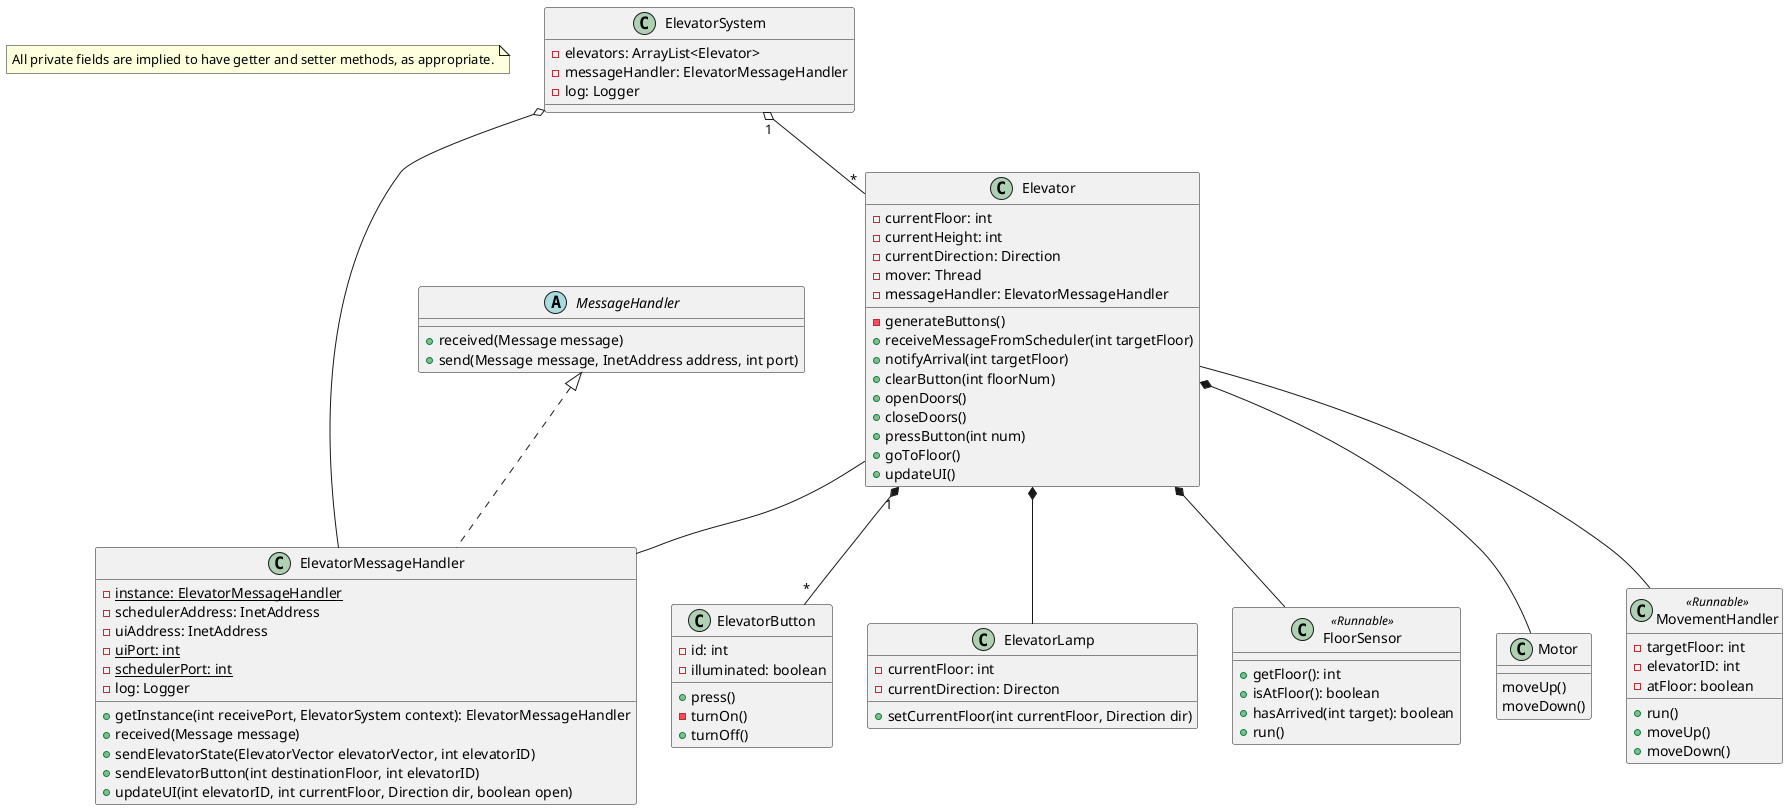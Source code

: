 @startuml

note "All private fields are implied to have getter and setter methods, as appropriate." as N1

class ElevatorSystem {
    -elevators: ArrayList<Elevator>
    -messageHandler: ElevatorMessageHandler
    -log: Logger
}

class Elevator {
    -currentFloor: int
    -currentHeight: int
    -currentDirection: Direction
    -mover: Thread
    -messageHandler: ElevatorMessageHandler

    -generateButtons()
    +receiveMessageFromScheduler(int targetFloor)
    +notifyArrival(int targetFloor)
    +clearButton(int floorNum)
    +openDoors()
    +closeDoors()
    +pressButton(int num)
    +goToFloor()
    +updateUI()
}

class ElevatorButton {
    -id: int
    -illuminated: boolean

    +press()
    -turnOn()
    +turnOff()
}

class ElevatorLamp {
    -currentFloor: int
    -currentDirection: Directon

    +setCurrentFloor(int currentFloor, Direction dir)
}

class ElevatorMessageHandler {
    -{static} instance: ElevatorMessageHandler
    -schedulerAddress: InetAddress
    -uiAddress: InetAddress
    -{static} uiPort: int
    -{static} schedulerPort: int
    -log: Logger

    +getInstance(int receivePort, ElevatorSystem context): ElevatorMessageHandler
    +received(Message message)
    +sendElevatorState(ElevatorVector elevatorVector, int elevatorID)
    +sendElevatorButton(int destinationFloor, int elevatorID)
    +updateUI(int elevatorID, int currentFloor, Direction dir, boolean open)
}

abstract class MessageHandler {
    +received(Message message)
    +send(Message message, InetAddress address, int port)
}

class FloorSensor <<Runnable>> {
    +getFloor(): int
    +isAtFloor(): boolean
    +hasArrived(int target): boolean
    +run()
}

class Motor {
    moveUp()
    moveDown()
}

class MovementHandler <<Runnable>> {
    -targetFloor: int
    -elevatorID: int
    -atFloor: boolean

    +run()
    +moveUp()
    +moveDown()
}

Elevator *-- Motor
Elevator *-- FloorSensor
Elevator "1" *-- "*" ElevatorButton
Elevator *-- ElevatorLamp
Elevator -- ElevatorMessageHandler
Elevator -- MovementHandler

ElevatorSystem "1" o--"*" Elevator
ElevatorSystem o-- ElevatorMessageHandler

MessageHandler <|.. ElevatorMessageHandler

@enduml